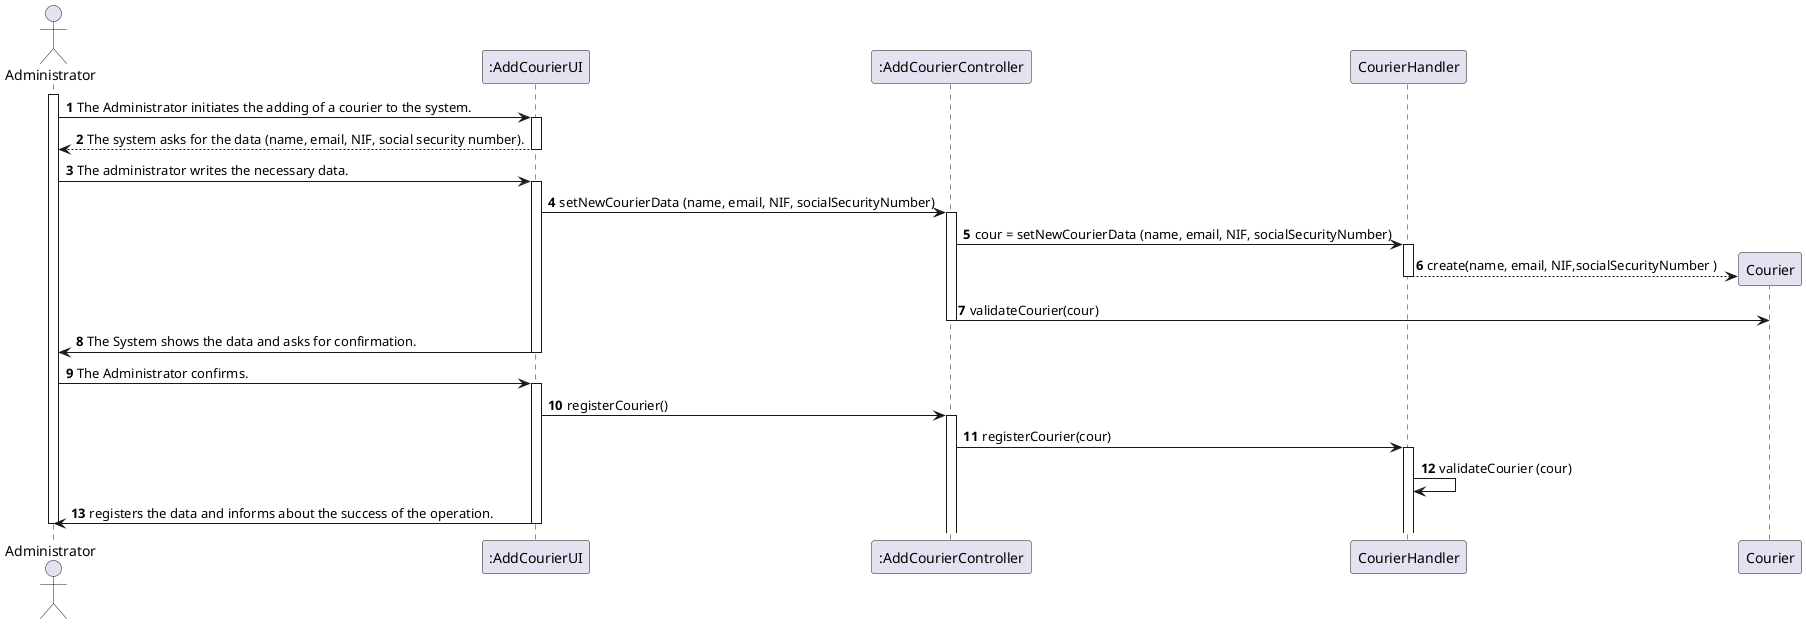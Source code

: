 @startuml
autonumber
'hide footbox
actor "Administrator" as ADM

participant ":AddCourierUI" as UI
participant ":AddCourierController" as CTRL
participant "CourierHandler" as PHARM
participant "Courier" as COUR


activate ADM
ADM -> UI : The Administrator initiates the adding of a courier to the system.
activate UI

UI --> ADM : The system asks for the data (name, email, NIF, social security number).

deactivate UI

ADM -> UI : The administrator writes the necessary data.
activate UI

UI -> CTRL : setNewCourierData (name, email, NIF, socialSecurityNumber)
activate CTRL

CTRL -> PHARM : cour = setNewCourierData (name, email, NIF, socialSecurityNumber)
activate PHARM

PHARM --> COUR ** : create(name, email, NIF,socialSecurityNumber )
deactivate PHARM

CTRL -> COUR: validateCourier(cour)
deactivate CTRL

UI -> ADM : The System shows the data and asks for confirmation.
deactivate UI


ADM -> UI : The Administrator confirms.
activate UI

UI -> CTRL: registerCourier()
activate CTRL

CTRL -> PHARM : registerCourier(cour)
activate PHARM

PHARM -> PHARM : validateCourier (cour)

UI -> ADM : registers the data and informs about the success of the operation.


deactivate UI
deactivate ADM



@enduml
